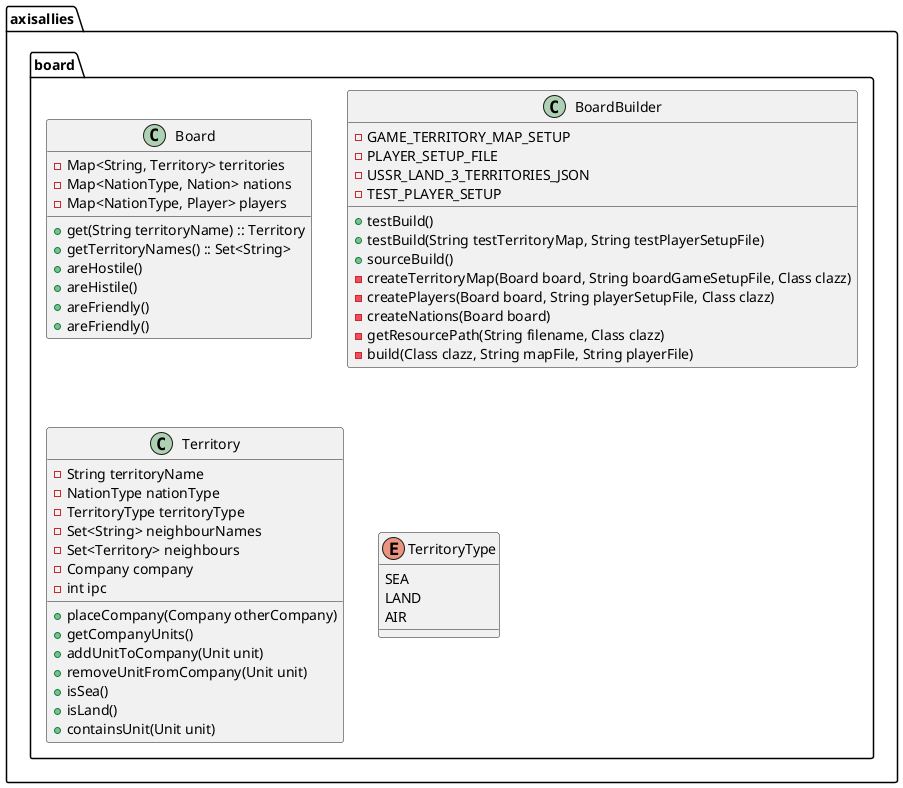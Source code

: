 @startuml

package axisallies.board{

    class Board {
        - Map<String, Territory> territories
        - Map<NationType, Nation> nations
        - Map<NationType, Player> players

        + get(String territoryName) :: Territory
        + getTerritoryNames() :: Set<String>
        + areHostile()
        + areHistile()
        + areFriendly()
        + areFriendly()
    }

    class BoardBuilder {
        - GAME_TERRITORY_MAP_SETUP
        - PLAYER_SETUP_FILE
        - USSR_LAND_3_TERRITORIES_JSON
        - TEST_PLAYER_SETUP

        + testBuild()
        + testBuild(String testTerritoryMap, String testPlayerSetupFile)
        + sourceBuild()
        - createTerritoryMap(Board board, String boardGameSetupFile, Class clazz)
        - createPlayers(Board board, String playerSetupFile, Class clazz)
        - createNations(Board board)
        - getResourcePath(String filename, Class clazz)
        - build(Class clazz, String mapFile, String playerFile)
    }

    class Territory {
        - String territoryName
        - NationType nationType
        - TerritoryType territoryType
        - Set<String> neighbourNames
        - Set<Territory> neighbours
        - Company company
        - int ipc

        + placeCompany(Company otherCompany)
        + getCompanyUnits()
        + addUnitToCompany(Unit unit)
        + removeUnitFromCompany(Unit unit)
        + isSea()
        + isLand()
        + containsUnit(Unit unit)
    }

    enum TerritoryType {
        SEA
        LAND
        AIR
    }
}

@enduml

@startuml

package axisallies.gameplay {
    
    class Combatant {
        - Unit unit
        - Integer requiredRoll
        - Integer actualRoll
        - boolean successHit
        - boolean casualty
        - StrikerType strikerType

        + of(Unit unit, StrikerType strikerType)
        + setActualRoll(Integer actualRoll)
        + setCasualty()
        + getInputString()
    }

    class Game {
        - Board board

        + run()
        - orderUnitsForNation(Map<UnitType, Integer> unitOrder, NationType nationType)
    }

    enum GamePhaseType {
        PURCHASE_UNITS
        COMBAT_MOVE
        CONDUCT_COMBAT
        NON_COMBAT_MOVE
        MOBILIZE_NEW_UNITS
        COLLECT_INCOME
    }

    class GamePlay {

    }

    class GeneralCombat {
        - List<Combatant> attackForce
        - List<Combatant> defenceForce
        - List<Combatant> attackSubmarineForce
        - List<Combatant> defenceSubmarineForce

        # GeneralCombat()
        + conductGeneralCombat()
        - oneSidedSubmarineStrike(List<Combatant> strikeForce, List<Combatant> strikeSubmarineForce, List<Combatant> fodderForce)
        - oneSidedStrike(List<Combatant> strikers, List<Combatant> fodders)
        - getAliveCombatantFromUnitType(List<Combatant> combatants, UnitType unitType)
        - isHitAssignmentValid(List<Combatanat> strikers, Combatant striker, Combatant fodder)
        - removeCasualitiesFromPlay(List<Combatant> combatants)
    }

    class GeneralCombatData {

    }

    enum StrikerType {
        ATTACKER
        DEFENDER
    }
}

@enduml

@startuml

package axisallies.nations {

    class Nation {
        - NationType nationType    
        - Set<Territory> territories
        - Set<Unit> units
        - Set<Unit> mobilizationZoneUnits
        - int ipc

        + Nation(NationType nationType)
        + addTerritory(Territory territory)
        + addUnit(Unit unit)
        - int ipcCalculationBasedOnTerritoriesOwned()
        - addToTreasury()
        + purchaseUnits(Map<UnitType, Integer> unitOrder)
    }

    enum TeamType {
        AXIS
        ALLIES
        + isHostileTo (TeamType teamType)
        + isFriendlyTo (TeamType teamType)
    }

    enum NationType {
        USSR
        USA
        GERMANY
        JAPAN
        UK
    }
}

@enduml

@startuml

package axisallies.players {

    class Player {
        - String playerName
        - NationType nationType
    }

}

@enduml

@startuml

package axisallies.units {

    class CarrierUnit {
        - Set<Unit> untis

        + CarrierUnit(UnitType unitType, NationType nationType)
        + CarrierUnit(UnitType unitType, NationType nationType, Territory territory)
        + containsUnits()
        + addContainedUnit(Unit unit)
    }

    class Company {
        - Set<Unit> units

        + buildCompany(NationType nationType, UnitType unitTypes)
        + mergeCompanies(Company otherCompany)
        + addUnit(Unit unit)
        + removeUnit(Unit unit)
        + hasType(UnitType unitType)
        + areAllOfType(TerritoryType territoryType)
        + areAllSeaUnits()
        + isTerritoryHostile(Territory territory)
        + areAllFriendlyToTerritory(Territory territory)
        + containsUnit(Unit unit)
        + extractSubmarines()


    }

    class IndustrialComplex {

        - int health
        - String territory
        
    }

    class Path {
        - List<Territory> territories

        + Path createPath(Board board, String territoryNames)
        + Path(List<Territory> territories)
        + add(Territory territory)
        + getStart()
        + getDestination()
        + getAllBeforeDestination()
        + getTerritories()
        + size()
    }

    class Unit {
        - UnitType unitType
        - int travelledDistance
        - NationType nationType
        - Territory territory

        + Unit(UnitType unitType NationType nationType)
        + Unit(UnitType unitType NationType nationType, Territory territory)
        + buildUnitOfNationAtTerritory(UnitTYpe unitType, NationType nationType, Territory territory)
        + isSeaUnit()
        + isLandUnit()
        + isAirUnit()
        + isType(UnitType unitType)
        + getAttack()
        + getDefense()
    }

    enum UnitType {
        INFANTRY
        ARTILLERY
        TANK
        FIGHTER
        BOMBER
        AA_GUN
        DESTROYER
        TRANSPORT
        CRUISER
        AIRCRAFT_CARRIER
        SUBMARINE
        BATTLESHIP
    }
}

@enduml
@startuml
package axisallies.validators{
    class CombatMoveValidator {

    }
}

@enduml
